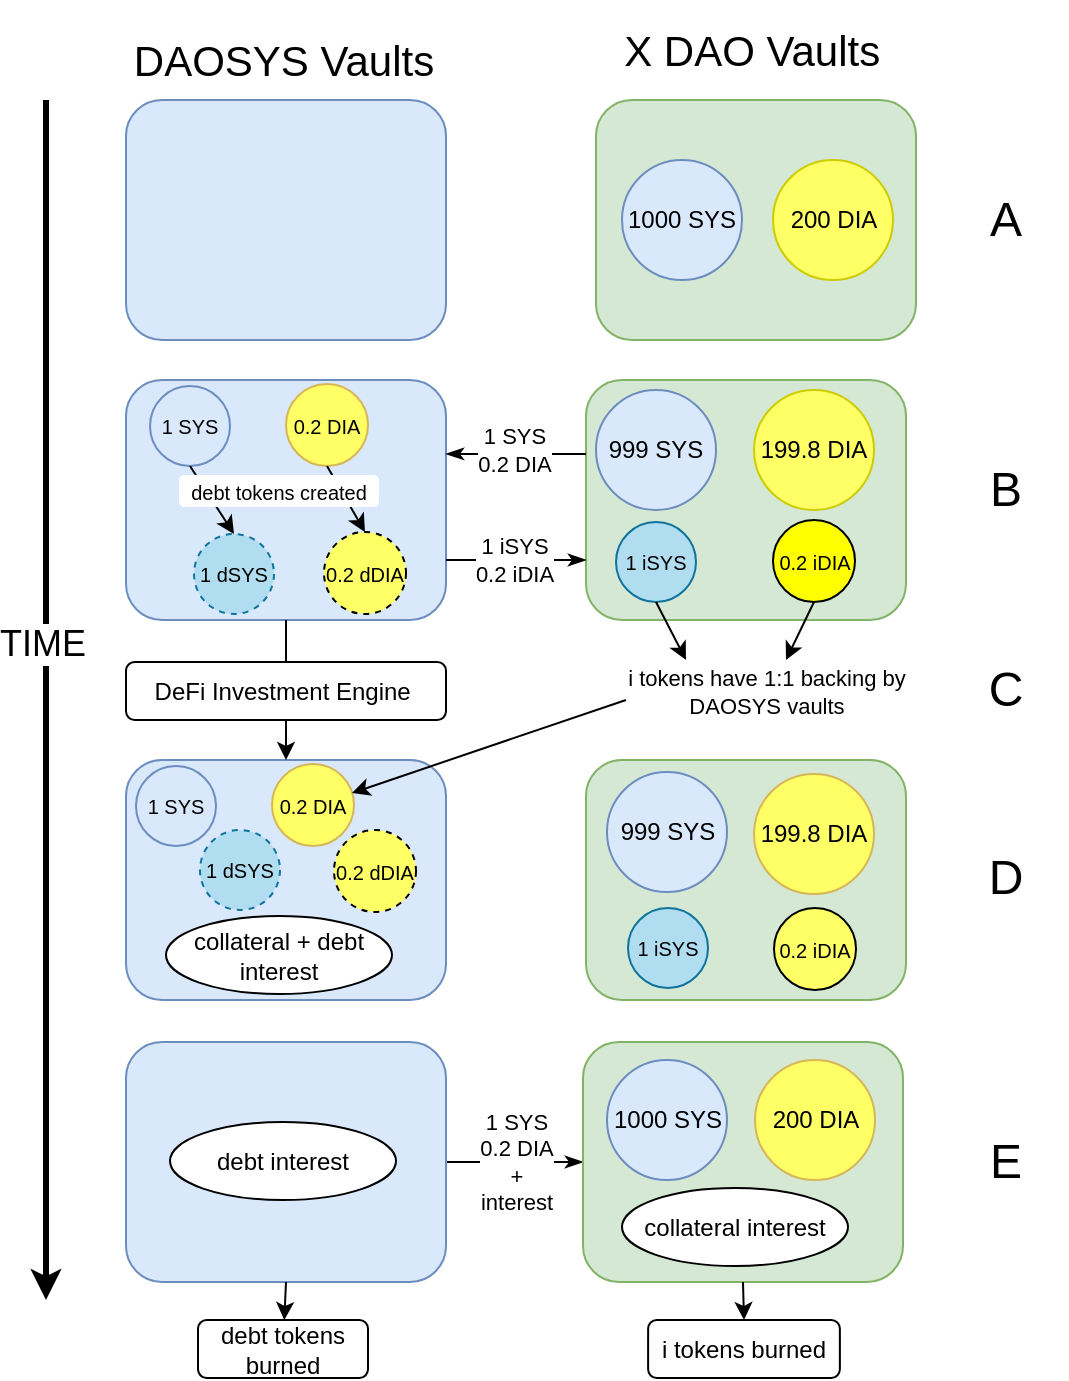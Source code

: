 <mxfile version="20.3.0" type="device"><diagram id="29y56Q_awEZEqOEXVfCT" name="Page-1"><mxGraphModel dx="660" dy="1671" grid="1" gridSize="10" guides="1" tooltips="1" connect="1" arrows="1" fold="1" page="1" pageScale="1" pageWidth="850" pageHeight="1100" math="0" shadow="0"><root><mxCell id="0"/><mxCell id="1" parent="0"/><mxCell id="HEIRlPrpI_tbU3FWb8FD-8" value="" style="rounded=1;whiteSpace=wrap;html=1;fillColor=#dae8fc;strokeColor=#6c8ebf;" vertex="1" parent="1"><mxGeometry x="160" y="270" width="160" height="120" as="geometry"/></mxCell><mxCell id="HEIRlPrpI_tbU3FWb8FD-9" value="" style="rounded=1;whiteSpace=wrap;html=1;fillColor=#d5e8d4;strokeColor=#82b366;" vertex="1" parent="1"><mxGeometry x="390" y="270" width="160" height="120" as="geometry"/></mxCell><mxCell id="HEIRlPrpI_tbU3FWb8FD-1" value="" style="rounded=1;whiteSpace=wrap;html=1;fillColor=#dae8fc;strokeColor=#6c8ebf;" vertex="1" parent="1"><mxGeometry x="160" y="80" width="160" height="120" as="geometry"/></mxCell><mxCell id="HEIRlPrpI_tbU3FWb8FD-2" value="" style="rounded=1;whiteSpace=wrap;html=1;fillColor=#d5e8d4;strokeColor=#82b366;" vertex="1" parent="1"><mxGeometry x="390" y="80" width="160" height="120" as="geometry"/></mxCell><mxCell id="HEIRlPrpI_tbU3FWb8FD-3" value="199.8 DIA" style="ellipse;whiteSpace=wrap;html=1;aspect=fixed;fillColor=#FFFF66;strokeColor=#d6b656;strokeWidth=1;" vertex="1" parent="1"><mxGeometry x="474" y="277" width="60" height="60" as="geometry"/></mxCell><mxCell id="HEIRlPrpI_tbU3FWb8FD-5" value="999 SYS" style="ellipse;whiteSpace=wrap;html=1;aspect=fixed;fillColor=#dae8fc;strokeColor=#6c8ebf;strokeWidth=1;" vertex="1" parent="1"><mxGeometry x="395" y="85" width="60" height="60" as="geometry"/></mxCell><mxCell id="HEIRlPrpI_tbU3FWb8FD-16" value="" style="endArrow=classicThin;html=1;rounded=0;exitX=0;exitY=0.308;exitDx=0;exitDy=0;exitPerimeter=0;strokeColor=#000000;strokeWidth=1;endFill=1;" edge="1" parent="1" source="HEIRlPrpI_tbU3FWb8FD-2"><mxGeometry width="50" height="50" relative="1" as="geometry"><mxPoint x="400" y="108" as="sourcePoint"/><mxPoint x="320" y="117" as="targetPoint"/></mxGeometry></mxCell><mxCell id="HEIRlPrpI_tbU3FWb8FD-17" value="1 SYS&lt;br&gt;0.2 DIA" style="edgeLabel;html=1;align=center;verticalAlign=middle;resizable=0;points=[];fontColor=#000000;" vertex="1" connectable="0" parent="HEIRlPrpI_tbU3FWb8FD-16"><mxGeometry x="0.043" y="-2" relative="1" as="geometry"><mxPoint as="offset"/></mxGeometry></mxCell><mxCell id="HEIRlPrpI_tbU3FWb8FD-21" value="" style="endArrow=classicThin;html=1;rounded=0;exitX=1;exitY=0.75;exitDx=0;exitDy=0;entryX=0;entryY=0.75;entryDx=0;entryDy=0;strokeColor=#000000;strokeWidth=1;endFill=1;" edge="1" parent="1" source="HEIRlPrpI_tbU3FWb8FD-1" target="HEIRlPrpI_tbU3FWb8FD-2"><mxGeometry width="50" height="50" relative="1" as="geometry"><mxPoint x="340" y="230" as="sourcePoint"/><mxPoint x="390" y="180" as="targetPoint"/></mxGeometry></mxCell><mxCell id="HEIRlPrpI_tbU3FWb8FD-22" value="1 iSYS&lt;br&gt;0.2 iDIA" style="edgeLabel;html=1;align=center;verticalAlign=middle;resizable=0;points=[];fontColor=#000000;" vertex="1" connectable="0" parent="HEIRlPrpI_tbU3FWb8FD-21"><mxGeometry x="-0.025" y="1" relative="1" as="geometry"><mxPoint y="1" as="offset"/></mxGeometry></mxCell><mxCell id="HEIRlPrpI_tbU3FWb8FD-25" value="1 SYS&lt;br&gt;0.2 DIA&lt;br&gt;+&lt;br&gt;interest" style="endArrow=classicThin;html=1;rounded=0;exitX=1;exitY=0.5;exitDx=0;exitDy=0;strokeWidth=1;strokeColor=#000000;entryX=0;entryY=0.5;entryDx=0;entryDy=0;endFill=1;" edge="1" parent="1" source="HEIRlPrpI_tbU3FWb8FD-48" target="HEIRlPrpI_tbU3FWb8FD-44"><mxGeometry width="50" height="50" relative="1" as="geometry"><mxPoint x="340" y="310" as="sourcePoint"/><mxPoint x="380" y="440" as="targetPoint"/></mxGeometry></mxCell><mxCell id="HEIRlPrpI_tbU3FWb8FD-26" value="999&amp;nbsp;SYS" style="ellipse;whiteSpace=wrap;html=1;aspect=fixed;fillColor=#dae8fc;strokeColor=#6c8ebf;strokeWidth=1;" vertex="1" parent="1"><mxGeometry x="400.5" y="276" width="60" height="60" as="geometry"/></mxCell><mxCell id="HEIRlPrpI_tbU3FWb8FD-30" value="199.8 DIA" style="ellipse;whiteSpace=wrap;html=1;aspect=fixed;fillColor=#FFFF66;strokeColor=#CCCC00;strokeWidth=1;" vertex="1" parent="1"><mxGeometry x="474" y="85" width="60" height="60" as="geometry"/></mxCell><mxCell id="HEIRlPrpI_tbU3FWb8FD-37" value="DeFi Investment Engine&amp;nbsp;" style="rounded=1;whiteSpace=wrap;html=1;fillColor=#FFFFFF;strokeColor=#000000;" vertex="1" parent="1"><mxGeometry x="160" y="221" width="160" height="29" as="geometry"/></mxCell><mxCell id="HEIRlPrpI_tbU3FWb8FD-40" value="" style="endArrow=classic;html=1;rounded=0;exitX=0.5;exitY=1;exitDx=0;exitDy=0;" edge="1" parent="1" source="HEIRlPrpI_tbU3FWb8FD-37" target="HEIRlPrpI_tbU3FWb8FD-8"><mxGeometry width="50" height="50" relative="1" as="geometry"><mxPoint x="360" y="350" as="sourcePoint"/><mxPoint x="410" y="300" as="targetPoint"/></mxGeometry></mxCell><mxCell id="HEIRlPrpI_tbU3FWb8FD-43" value="collateral + debt&lt;br&gt;interest" style="ellipse;whiteSpace=wrap;html=1;fillColor=#FFFFFF;strokeColor=#000000;" vertex="1" parent="1"><mxGeometry x="180" y="348" width="113" height="39" as="geometry"/></mxCell><mxCell id="HEIRlPrpI_tbU3FWb8FD-44" value="" style="rounded=1;whiteSpace=wrap;html=1;fillColor=#d5e8d4;strokeColor=#82b366;" vertex="1" parent="1"><mxGeometry x="388.5" y="411" width="160" height="120" as="geometry"/></mxCell><mxCell id="HEIRlPrpI_tbU3FWb8FD-45" value="1000 SYS" style="ellipse;whiteSpace=wrap;html=1;aspect=fixed;fillColor=#dae8fc;strokeColor=#6c8ebf;strokeWidth=1;" vertex="1" parent="1"><mxGeometry x="400.5" y="420" width="60" height="60" as="geometry"/></mxCell><mxCell id="HEIRlPrpI_tbU3FWb8FD-46" value="200 DIA" style="ellipse;whiteSpace=wrap;html=1;aspect=fixed;fillColor=#FFFF66;strokeColor=#d6b656;strokeWidth=1;" vertex="1" parent="1"><mxGeometry x="474.5" y="420" width="60" height="60" as="geometry"/></mxCell><mxCell id="HEIRlPrpI_tbU3FWb8FD-48" value="" style="rounded=1;whiteSpace=wrap;html=1;fillColor=#dae8fc;strokeColor=#6c8ebf;" vertex="1" parent="1"><mxGeometry x="160" y="411" width="160" height="120" as="geometry"/></mxCell><mxCell id="HEIRlPrpI_tbU3FWb8FD-52" value="" style="endArrow=classic;html=1;rounded=0;strokeWidth=3;" edge="1" parent="1"><mxGeometry width="50" height="50" relative="1" as="geometry"><mxPoint x="120" y="-60" as="sourcePoint"/><mxPoint x="120" y="540" as="targetPoint"/></mxGeometry></mxCell><mxCell id="HEIRlPrpI_tbU3FWb8FD-53" value="&lt;font style=&quot;font-size: 18px;&quot;&gt;TIME&lt;/font&gt;" style="edgeLabel;html=1;align=center;verticalAlign=middle;resizable=0;points=[];" vertex="1" connectable="0" parent="HEIRlPrpI_tbU3FWb8FD-52"><mxGeometry x="-0.094" y="-2" relative="1" as="geometry"><mxPoint as="offset"/></mxGeometry></mxCell><mxCell id="HEIRlPrpI_tbU3FWb8FD-54" value="&lt;font style=&quot;font-size: 10px;&quot;&gt;0.2 iDIA&lt;/font&gt;" style="ellipse;whiteSpace=wrap;html=1;aspect=fixed;fillColor=#FFFF00;strokeColor=#000000;fontColor=#000000;strokeWidth=1;" vertex="1" parent="1"><mxGeometry x="483.5" y="150" width="41" height="41" as="geometry"/></mxCell><mxCell id="HEIRlPrpI_tbU3FWb8FD-55" value="&lt;font style=&quot;font-size: 10px;&quot;&gt;1 iSYS&lt;/font&gt;" style="ellipse;whiteSpace=wrap;html=1;aspect=fixed;fillColor=#b1ddf0;strokeColor=#10739e;strokeWidth=1;" vertex="1" parent="1"><mxGeometry x="405" y="151" width="40" height="40" as="geometry"/></mxCell><mxCell id="HEIRlPrpI_tbU3FWb8FD-56" value="&lt;font style=&quot;font-size: 10px;&quot;&gt;1 iSYS&lt;/font&gt;" style="ellipse;whiteSpace=wrap;html=1;aspect=fixed;fillColor=#b1ddf0;strokeColor=#10739e;strokeWidth=1;" vertex="1" parent="1"><mxGeometry x="411" y="344" width="40" height="40" as="geometry"/></mxCell><mxCell id="HEIRlPrpI_tbU3FWb8FD-57" value="&lt;font style=&quot;font-size: 10px;&quot;&gt;0.2 iDIA&lt;/font&gt;" style="ellipse;whiteSpace=wrap;html=1;aspect=fixed;fillColor=#FFFF66;strokeColor=#000000;fontColor=#000000;strokeWidth=1;" vertex="1" parent="1"><mxGeometry x="484" y="344" width="41" height="41" as="geometry"/></mxCell><mxCell id="HEIRlPrpI_tbU3FWb8FD-58" value="&lt;font style=&quot;font-size: 10px;&quot;&gt;1 SYS&lt;/font&gt;" style="ellipse;whiteSpace=wrap;html=1;aspect=fixed;fillColor=#dae8fc;strokeColor=#6c8ebf;strokeWidth=1;" vertex="1" parent="1"><mxGeometry x="172" y="83" width="40" height="40" as="geometry"/></mxCell><mxCell id="HEIRlPrpI_tbU3FWb8FD-59" value="&lt;font style=&quot;font-size: 10px;&quot;&gt;0.2 DIA&lt;/font&gt;" style="ellipse;whiteSpace=wrap;html=1;aspect=fixed;fillColor=#FFFF66;strokeColor=#d6b656;strokeWidth=1;" vertex="1" parent="1"><mxGeometry x="240" y="82" width="41" height="41" as="geometry"/></mxCell><mxCell id="HEIRlPrpI_tbU3FWb8FD-60" value="&lt;font style=&quot;font-size: 10px;&quot;&gt;1 SYS&lt;/font&gt;" style="ellipse;whiteSpace=wrap;html=1;aspect=fixed;fillColor=#dae8fc;strokeColor=#6c8ebf;strokeWidth=1;" vertex="1" parent="1"><mxGeometry x="165" y="273" width="40" height="40" as="geometry"/></mxCell><mxCell id="HEIRlPrpI_tbU3FWb8FD-61" value="&lt;font style=&quot;font-size: 10px;&quot;&gt;0.2 DIA&lt;/font&gt;" style="ellipse;whiteSpace=wrap;html=1;aspect=fixed;fillColor=#FFFF66;strokeColor=#d6b656;strokeWidth=1;" vertex="1" parent="1"><mxGeometry x="233" y="272" width="41" height="41" as="geometry"/></mxCell><mxCell id="HEIRlPrpI_tbU3FWb8FD-62" value="&lt;font style=&quot;font-size: 21px;&quot; color=&quot;#000000&quot;&gt;DAOSYS Vaults&lt;/font&gt;" style="text;html=1;strokeColor=none;fillColor=none;align=center;verticalAlign=middle;whiteSpace=wrap;rounded=0;fontSize=24;fontColor=#009900;" vertex="1" parent="1"><mxGeometry x="158.5" y="-110" width="160" height="60" as="geometry"/></mxCell><mxCell id="HEIRlPrpI_tbU3FWb8FD-67" value="&lt;font style=&quot;font-size: 21px;&quot; color=&quot;#000000&quot;&gt;X DAO Vaults&amp;nbsp;&lt;/font&gt;" style="text;html=1;strokeColor=none;fillColor=none;align=center;verticalAlign=middle;whiteSpace=wrap;rounded=0;fontSize=24;fontColor=#009900;" vertex="1" parent="1"><mxGeometry x="395" y="-100" width="161.5" height="30" as="geometry"/></mxCell><mxCell id="HEIRlPrpI_tbU3FWb8FD-72" value="" style="endArrow=classic;html=1;rounded=0;strokeColor=#000000;strokeWidth=1;fontSize=11;fontColor=#000000;exitX=0.5;exitY=1;exitDx=0;exitDy=0;" edge="1" parent="1" source="HEIRlPrpI_tbU3FWb8FD-55"><mxGeometry width="50" height="50" relative="1" as="geometry"><mxPoint x="440" y="220" as="sourcePoint"/><mxPoint x="440" y="220" as="targetPoint"/></mxGeometry></mxCell><mxCell id="HEIRlPrpI_tbU3FWb8FD-73" value="" style="endArrow=classic;html=1;rounded=0;strokeColor=#000000;strokeWidth=1;fontSize=11;fontColor=#000000;exitX=0.5;exitY=1;exitDx=0;exitDy=0;" edge="1" parent="1" source="HEIRlPrpI_tbU3FWb8FD-54"><mxGeometry width="50" height="50" relative="1" as="geometry"><mxPoint x="540" y="260" as="sourcePoint"/><mxPoint x="490" y="220" as="targetPoint"/></mxGeometry></mxCell><mxCell id="HEIRlPrpI_tbU3FWb8FD-74" value="i tokens have 1:1 backing by DAOSYS vaults" style="text;html=1;strokeColor=none;fillColor=none;align=center;verticalAlign=middle;whiteSpace=wrap;rounded=0;fontSize=11;fontColor=#000000;" vertex="1" parent="1"><mxGeometry x="408" y="221" width="145" height="30" as="geometry"/></mxCell><mxCell id="HEIRlPrpI_tbU3FWb8FD-75" value="" style="endArrow=classic;html=1;rounded=0;strokeColor=#000000;strokeWidth=1;fontSize=11;fontColor=#000000;entryX=0.976;entryY=0.354;entryDx=0;entryDy=0;entryPerimeter=0;" edge="1" parent="1" target="HEIRlPrpI_tbU3FWb8FD-61"><mxGeometry width="50" height="50" relative="1" as="geometry"><mxPoint x="410" y="240" as="sourcePoint"/><mxPoint x="420" y="230" as="targetPoint"/></mxGeometry></mxCell><mxCell id="HEIRlPrpI_tbU3FWb8FD-77" value="&lt;font style=&quot;font-size: 24px;&quot;&gt;C&lt;/font&gt;" style="text;html=1;strokeColor=none;fillColor=none;align=center;verticalAlign=middle;whiteSpace=wrap;rounded=0;fontSize=11;fontColor=#000000;" vertex="1" parent="1"><mxGeometry x="570" y="220" width="60" height="30" as="geometry"/></mxCell><mxCell id="HEIRlPrpI_tbU3FWb8FD-78" value="&lt;font style=&quot;font-size: 24px;&quot;&gt;D&lt;/font&gt;" style="text;html=1;strokeColor=none;fillColor=none;align=center;verticalAlign=middle;whiteSpace=wrap;rounded=0;fontSize=11;fontColor=#000000;" vertex="1" parent="1"><mxGeometry x="570" y="314" width="60" height="30" as="geometry"/></mxCell><mxCell id="HEIRlPrpI_tbU3FWb8FD-79" value="&lt;font style=&quot;font-size: 24px;&quot;&gt;E&lt;/font&gt;" style="text;html=1;strokeColor=none;fillColor=none;align=center;verticalAlign=middle;whiteSpace=wrap;rounded=0;fontSize=11;fontColor=#000000;" vertex="1" parent="1"><mxGeometry x="570" y="456" width="60" height="30" as="geometry"/></mxCell><mxCell id="HEIRlPrpI_tbU3FWb8FD-81" value="&lt;font style=&quot;font-size: 10px;&quot;&gt;0.2 dDIA&lt;/font&gt;" style="ellipse;whiteSpace=wrap;html=1;aspect=fixed;fillColor=#FFFF66;strokeColor=#000000;dashed=1;" vertex="1" parent="1"><mxGeometry x="264" y="305" width="41" height="41" as="geometry"/></mxCell><mxCell id="HEIRlPrpI_tbU3FWb8FD-88" value="&lt;font style=&quot;font-size: 10px;&quot;&gt;1 dSYS&lt;/font&gt;" style="ellipse;whiteSpace=wrap;html=1;aspect=fixed;fillColor=#b1ddf0;strokeColor=#10739e;dashed=1;" vertex="1" parent="1"><mxGeometry x="197" y="305" width="40" height="40" as="geometry"/></mxCell><mxCell id="HEIRlPrpI_tbU3FWb8FD-90" value="debt interest" style="ellipse;whiteSpace=wrap;html=1;fillColor=#FFFFFF;strokeColor=#000000;" vertex="1" parent="1"><mxGeometry x="182" y="451" width="113" height="39" as="geometry"/></mxCell><mxCell id="HEIRlPrpI_tbU3FWb8FD-91" value="collateral interest" style="ellipse;whiteSpace=wrap;html=1;fillColor=#FFFFFF;strokeColor=#000000;" vertex="1" parent="1"><mxGeometry x="408" y="484" width="113" height="39" as="geometry"/></mxCell><mxCell id="HEIRlPrpI_tbU3FWb8FD-92" value="debt tokens burned" style="rounded=1;whiteSpace=wrap;html=1;fillColor=#FFFFFF;strokeColor=#000000;" vertex="1" parent="1"><mxGeometry x="196" y="550" width="85" height="29" as="geometry"/></mxCell><mxCell id="HEIRlPrpI_tbU3FWb8FD-93" value="i tokens burned" style="rounded=1;whiteSpace=wrap;html=1;fillColor=#FFFFFF;strokeColor=#000000;" vertex="1" parent="1"><mxGeometry x="421.06" y="550" width="95.88" height="29" as="geometry"/></mxCell><mxCell id="HEIRlPrpI_tbU3FWb8FD-94" value="" style="endArrow=classic;html=1;rounded=0;strokeColor=#000000;strokeWidth=1;fontSize=24;fontColor=#000000;exitX=0.5;exitY=1;exitDx=0;exitDy=0;" edge="1" parent="1" source="HEIRlPrpI_tbU3FWb8FD-48" target="HEIRlPrpI_tbU3FWb8FD-92"><mxGeometry width="50" height="50" relative="1" as="geometry"><mxPoint x="310" y="650" as="sourcePoint"/><mxPoint x="360" y="600" as="targetPoint"/></mxGeometry></mxCell><mxCell id="HEIRlPrpI_tbU3FWb8FD-95" value="" style="endArrow=classic;html=1;rounded=0;strokeColor=#000000;strokeWidth=1;fontSize=24;fontColor=#000000;exitX=0.5;exitY=1;exitDx=0;exitDy=0;entryX=0.5;entryY=0;entryDx=0;entryDy=0;" edge="1" parent="1" source="HEIRlPrpI_tbU3FWb8FD-44" target="HEIRlPrpI_tbU3FWb8FD-93"><mxGeometry width="50" height="50" relative="1" as="geometry"><mxPoint x="510" y="640" as="sourcePoint"/><mxPoint x="560" y="590" as="targetPoint"/></mxGeometry></mxCell><mxCell id="HEIRlPrpI_tbU3FWb8FD-96" value="&lt;span style=&quot;font-size: 24px;&quot;&gt;B&lt;/span&gt;" style="text;html=1;strokeColor=none;fillColor=none;align=center;verticalAlign=middle;whiteSpace=wrap;rounded=0;fontSize=11;fontColor=#000000;" vertex="1" parent="1"><mxGeometry x="570" y="120" width="60" height="30" as="geometry"/></mxCell><mxCell id="HEIRlPrpI_tbU3FWb8FD-97" value="&lt;font style=&quot;font-size: 10px;&quot;&gt;1 dSYS&lt;/font&gt;" style="ellipse;whiteSpace=wrap;html=1;aspect=fixed;fillColor=#b1ddf0;strokeColor=#10739e;dashed=1;" vertex="1" parent="1"><mxGeometry x="194" y="157" width="40" height="40" as="geometry"/></mxCell><mxCell id="HEIRlPrpI_tbU3FWb8FD-98" value="&lt;font style=&quot;font-size: 10px;&quot;&gt;0.2 dDIA&lt;/font&gt;" style="ellipse;whiteSpace=wrap;html=1;aspect=fixed;fillColor=#FFFF66;strokeColor=#000000;dashed=1;" vertex="1" parent="1"><mxGeometry x="259" y="156" width="41" height="41" as="geometry"/></mxCell><mxCell id="HEIRlPrpI_tbU3FWb8FD-99" value="" style="endArrow=classic;html=1;rounded=0;strokeColor=#000000;strokeWidth=1;fontSize=12;fontColor=#000000;exitX=0.5;exitY=1;exitDx=0;exitDy=0;entryX=0.5;entryY=0;entryDx=0;entryDy=0;" edge="1" parent="1" source="HEIRlPrpI_tbU3FWb8FD-58" target="HEIRlPrpI_tbU3FWb8FD-97"><mxGeometry width="50" height="50" relative="1" as="geometry"><mxPoint x="200" y="170" as="sourcePoint"/><mxPoint x="250" y="120" as="targetPoint"/></mxGeometry></mxCell><mxCell id="HEIRlPrpI_tbU3FWb8FD-101" value="" style="endArrow=classic;html=1;rounded=0;strokeColor=#000000;strokeWidth=1;fontSize=12;fontColor=#000000;exitX=0.5;exitY=1;exitDx=0;exitDy=0;entryX=0.5;entryY=0;entryDx=0;entryDy=0;" edge="1" parent="1" source="HEIRlPrpI_tbU3FWb8FD-59" target="HEIRlPrpI_tbU3FWb8FD-98"><mxGeometry width="50" height="50" relative="1" as="geometry"><mxPoint x="195" y="135" as="sourcePoint"/><mxPoint x="227" y="161" as="targetPoint"/></mxGeometry></mxCell><mxCell id="HEIRlPrpI_tbU3FWb8FD-104" value="&lt;font style=&quot;font-size: 10px;&quot;&gt;debt tokens created&lt;/font&gt;" style="rounded=1;whiteSpace=wrap;html=1;strokeColor=#FFFFFF;fontSize=12;fontColor=#000000;fillColor=#FFFFFF;" vertex="1" parent="1"><mxGeometry x="187" y="128" width="99" height="15" as="geometry"/></mxCell><mxCell id="HEIRlPrpI_tbU3FWb8FD-106" value="" style="endArrow=none;html=1;rounded=0;strokeColor=#000000;strokeWidth=1;fontSize=10;fontColor=#000000;exitX=0.5;exitY=1;exitDx=0;exitDy=0;" edge="1" parent="1" source="HEIRlPrpI_tbU3FWb8FD-1" target="HEIRlPrpI_tbU3FWb8FD-37"><mxGeometry width="50" height="50" relative="1" as="geometry"><mxPoint x="330" y="250" as="sourcePoint"/><mxPoint x="380" y="200" as="targetPoint"/></mxGeometry></mxCell><mxCell id="HEIRlPrpI_tbU3FWb8FD-110" value="" style="rounded=1;whiteSpace=wrap;html=1;fillColor=#dae8fc;strokeColor=#6c8ebf;" vertex="1" parent="1"><mxGeometry x="160" y="-60" width="160" height="120" as="geometry"/></mxCell><mxCell id="HEIRlPrpI_tbU3FWb8FD-111" value="" style="rounded=1;whiteSpace=wrap;html=1;fillColor=#d5e8d4;strokeColor=#82b366;" vertex="1" parent="1"><mxGeometry x="395" y="-60" width="160" height="120" as="geometry"/></mxCell><mxCell id="HEIRlPrpI_tbU3FWb8FD-112" value="1000 SYS" style="ellipse;whiteSpace=wrap;html=1;aspect=fixed;fillColor=#dae8fc;strokeColor=#6c8ebf;strokeWidth=1;" vertex="1" parent="1"><mxGeometry x="408" y="-30" width="60" height="60" as="geometry"/></mxCell><mxCell id="HEIRlPrpI_tbU3FWb8FD-113" value="200 DIA" style="ellipse;whiteSpace=wrap;html=1;aspect=fixed;fillColor=#FFFF66;strokeColor=#CCCC00;strokeWidth=1;" vertex="1" parent="1"><mxGeometry x="483.5" y="-30" width="60" height="60" as="geometry"/></mxCell><mxCell id="HEIRlPrpI_tbU3FWb8FD-114" value="&lt;span style=&quot;font-size: 24px;&quot;&gt;A&lt;/span&gt;" style="text;html=1;strokeColor=none;fillColor=none;align=center;verticalAlign=middle;whiteSpace=wrap;rounded=0;fontSize=11;fontColor=#000000;" vertex="1" parent="1"><mxGeometry x="570" y="-15" width="60" height="30" as="geometry"/></mxCell></root></mxGraphModel></diagram></mxfile>